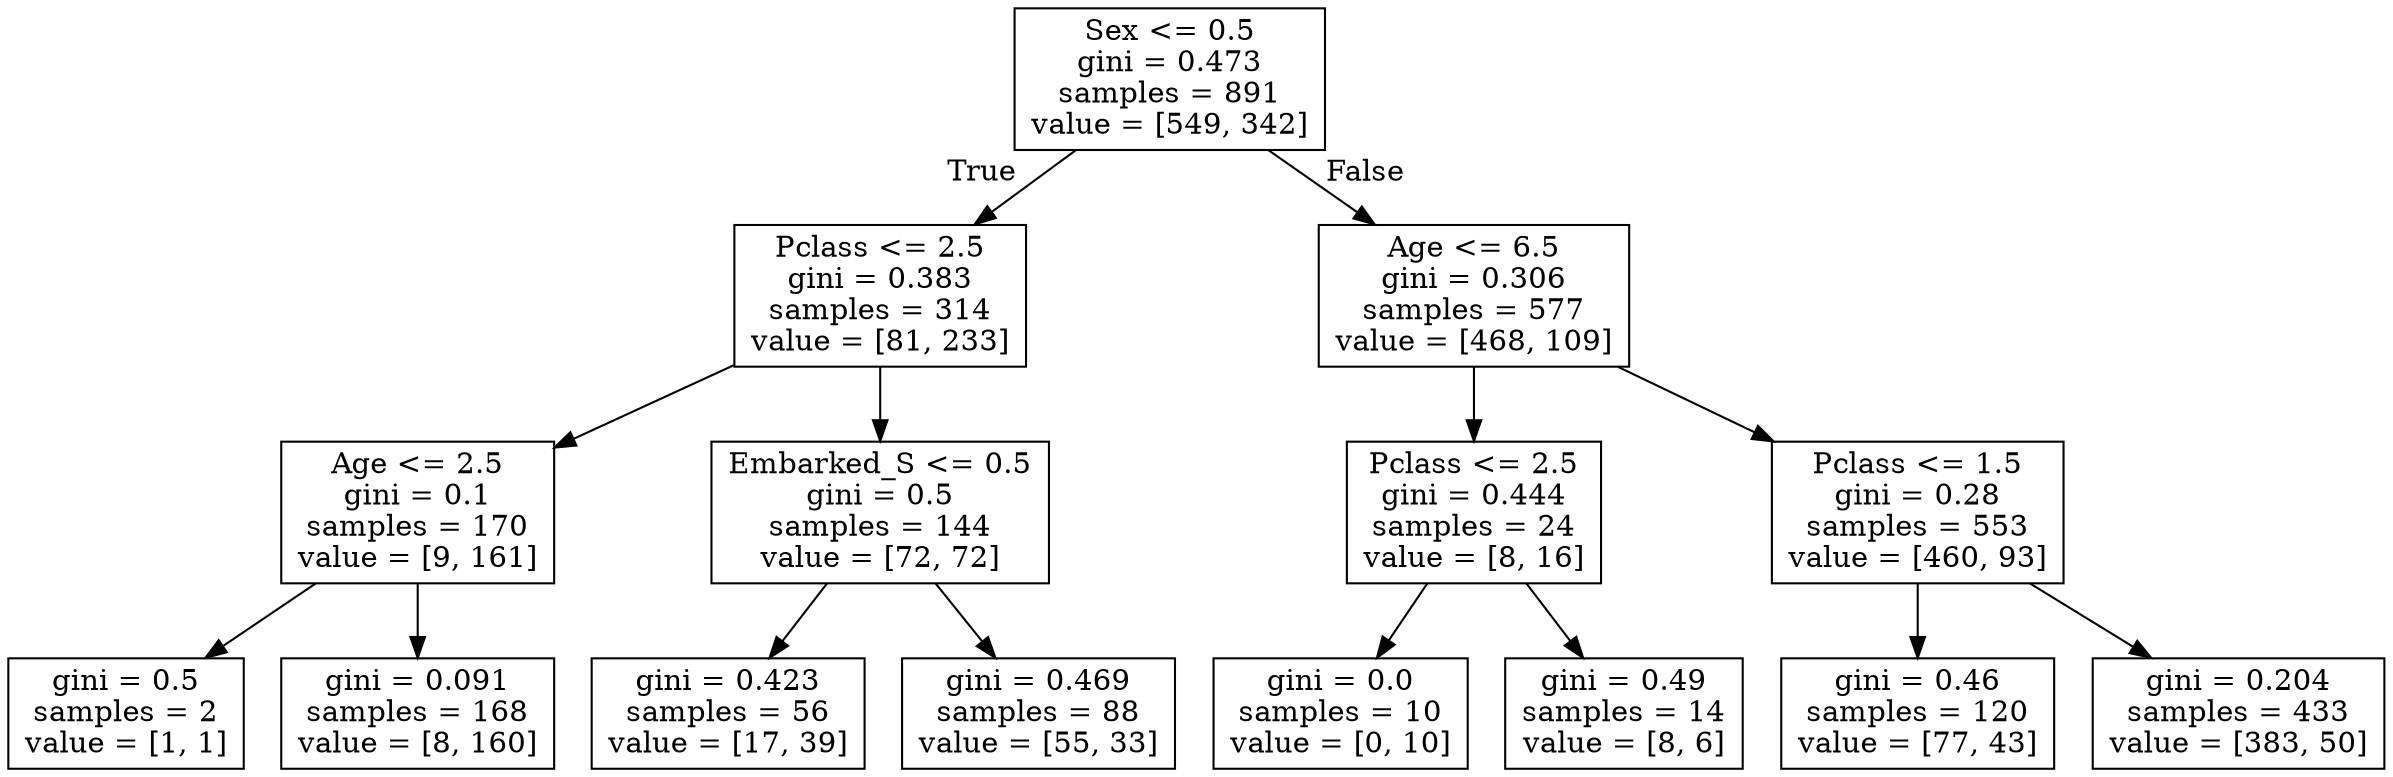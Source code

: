 digraph Tree {
node [shape=box] ;
0 [label="Sex <= 0.5\ngini = 0.473\nsamples = 891\nvalue = [549, 342]"] ;
1 [label="Pclass <= 2.5\ngini = 0.383\nsamples = 314\nvalue = [81, 233]"] ;
0 -> 1 [labeldistance=2.5, labelangle=45, headlabel="True"] ;
2 [label="Age <= 2.5\ngini = 0.1\nsamples = 170\nvalue = [9, 161]"] ;
1 -> 2 ;
3 [label="gini = 0.5\nsamples = 2\nvalue = [1, 1]"] ;
2 -> 3 ;
4 [label="gini = 0.091\nsamples = 168\nvalue = [8, 160]"] ;
2 -> 4 ;
5 [label="Embarked_S <= 0.5\ngini = 0.5\nsamples = 144\nvalue = [72, 72]"] ;
1 -> 5 ;
6 [label="gini = 0.423\nsamples = 56\nvalue = [17, 39]"] ;
5 -> 6 ;
7 [label="gini = 0.469\nsamples = 88\nvalue = [55, 33]"] ;
5 -> 7 ;
8 [label="Age <= 6.5\ngini = 0.306\nsamples = 577\nvalue = [468, 109]"] ;
0 -> 8 [labeldistance=2.5, labelangle=-45, headlabel="False"] ;
9 [label="Pclass <= 2.5\ngini = 0.444\nsamples = 24\nvalue = [8, 16]"] ;
8 -> 9 ;
10 [label="gini = 0.0\nsamples = 10\nvalue = [0, 10]"] ;
9 -> 10 ;
11 [label="gini = 0.49\nsamples = 14\nvalue = [8, 6]"] ;
9 -> 11 ;
12 [label="Pclass <= 1.5\ngini = 0.28\nsamples = 553\nvalue = [460, 93]"] ;
8 -> 12 ;
13 [label="gini = 0.46\nsamples = 120\nvalue = [77, 43]"] ;
12 -> 13 ;
14 [label="gini = 0.204\nsamples = 433\nvalue = [383, 50]"] ;
12 -> 14 ;
}